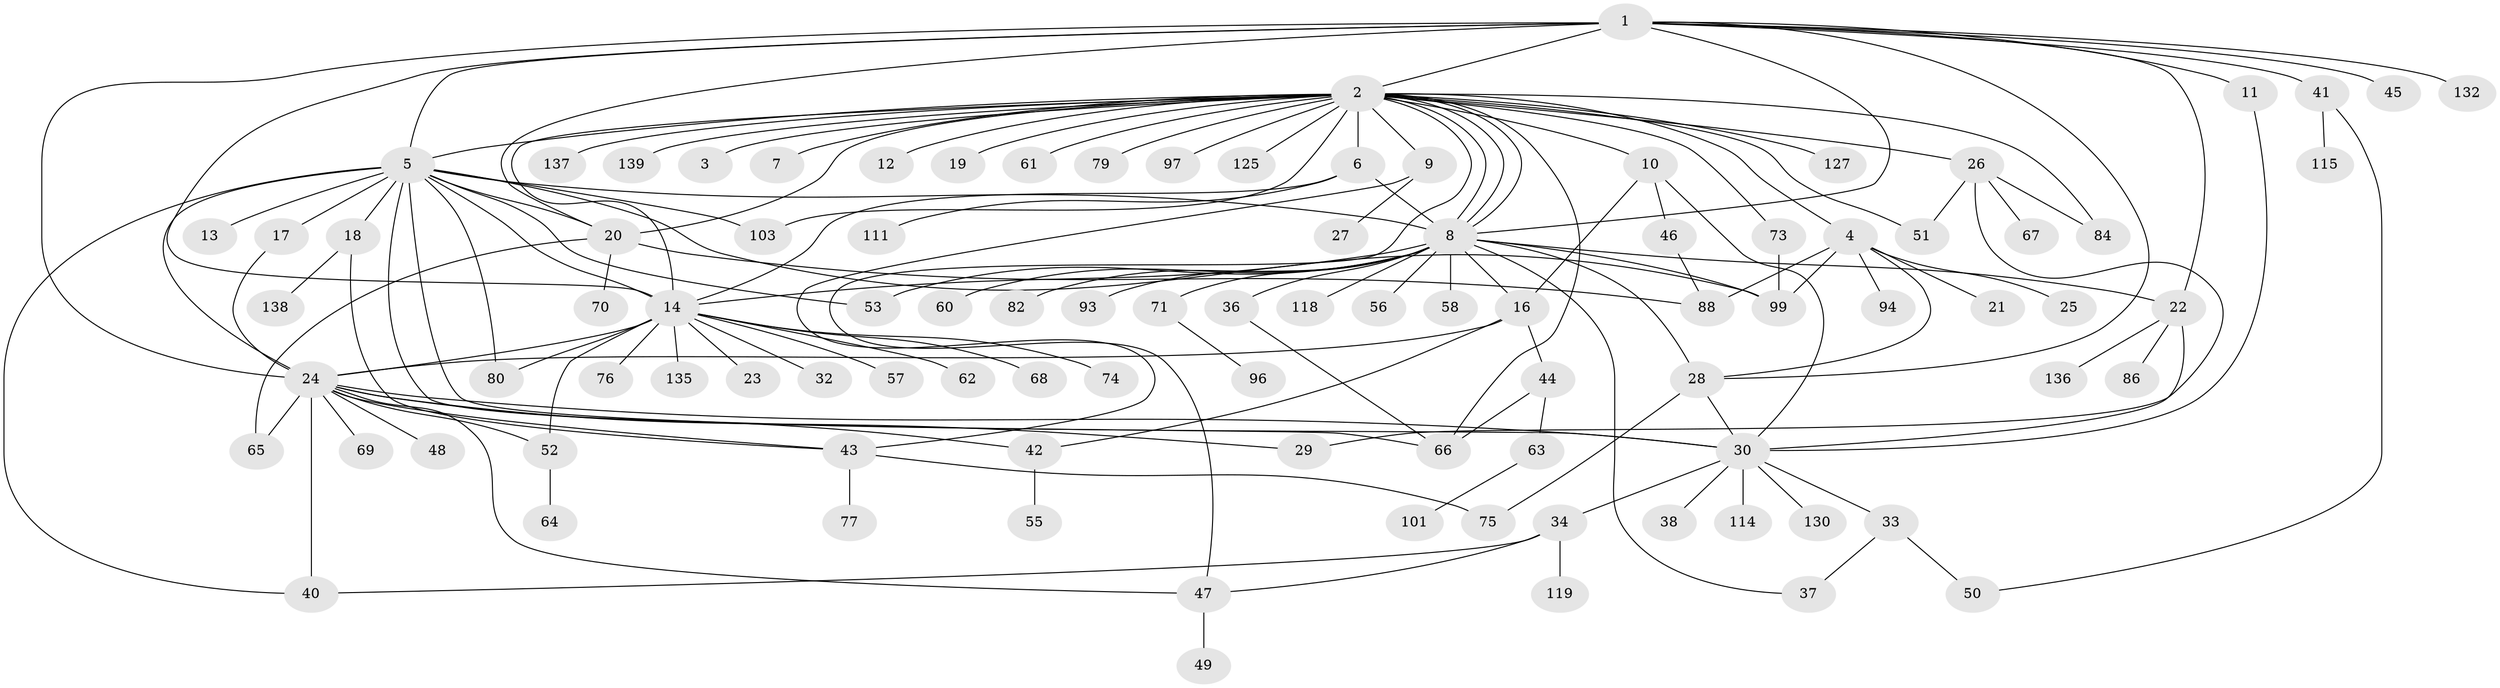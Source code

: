 // original degree distribution, {14: 0.007194244604316547, 33: 0.007194244604316547, 1: 0.4676258992805755, 7: 0.014388489208633094, 16: 0.007194244604316547, 4: 0.05755395683453238, 27: 0.007194244604316547, 3: 0.1510791366906475, 2: 0.20863309352517986, 20: 0.007194244604316547, 5: 0.02877697841726619, 6: 0.02158273381294964, 11: 0.007194244604316547, 21: 0.007194244604316547}
// Generated by graph-tools (version 1.1) at 2025/18/03/04/25 18:18:28]
// undirected, 97 vertices, 147 edges
graph export_dot {
graph [start="1"]
  node [color=gray90,style=filled];
  1;
  2 [super="+72+15+87+89"];
  3;
  4;
  5;
  6;
  7;
  8;
  9;
  10;
  11;
  12;
  13;
  14;
  16;
  17;
  18;
  19;
  20 [super="+105+131+113+39"];
  21;
  22;
  23;
  24 [super="+35"];
  25;
  26;
  27;
  28;
  29;
  30 [super="+31"];
  32;
  33;
  34 [super="+83+81"];
  36 [super="+78+122"];
  37 [super="+106+90"];
  38;
  40 [super="+95+108"];
  41;
  42;
  43 [super="+121"];
  44;
  45 [super="+92"];
  46;
  47;
  48;
  49;
  50;
  51 [super="+109"];
  52 [super="+100"];
  53;
  55;
  56;
  57 [super="+124"];
  58;
  60;
  61;
  62;
  63;
  64;
  65;
  66;
  67;
  68;
  69;
  70;
  71;
  73;
  74;
  75 [super="+104"];
  76;
  77;
  79;
  80 [super="+120"];
  82;
  84 [super="+98"];
  86;
  88 [super="+91"];
  93;
  94;
  96;
  97 [super="+117"];
  99 [super="+112"];
  101;
  103;
  111 [super="+128"];
  114;
  115;
  118;
  119;
  125;
  127;
  130;
  132;
  135;
  136;
  137;
  138;
  139;
  1 -- 2;
  1 -- 5;
  1 -- 8;
  1 -- 11;
  1 -- 14;
  1 -- 22;
  1 -- 24 [weight=3];
  1 -- 28;
  1 -- 41;
  1 -- 45;
  1 -- 132;
  1 -- 20;
  2 -- 3;
  2 -- 4;
  2 -- 5;
  2 -- 6;
  2 -- 7;
  2 -- 8 [weight=3];
  2 -- 8;
  2 -- 8;
  2 -- 9;
  2 -- 10;
  2 -- 12;
  2 -- 14 [weight=2];
  2 -- 19;
  2 -- 20 [weight=3];
  2 -- 26;
  2 -- 47;
  2 -- 51 [weight=2];
  2 -- 61;
  2 -- 66;
  2 -- 73;
  2 -- 79;
  2 -- 84;
  2 -- 103;
  2 -- 127;
  2 -- 137;
  2 -- 139;
  2 -- 97;
  2 -- 125;
  4 -- 21;
  4 -- 25;
  4 -- 28;
  4 -- 88;
  4 -- 94;
  4 -- 99;
  5 -- 8;
  5 -- 13;
  5 -- 14;
  5 -- 17;
  5 -- 18;
  5 -- 53;
  5 -- 66;
  5 -- 80;
  5 -- 103;
  5 -- 99;
  5 -- 40;
  5 -- 20;
  5 -- 24;
  5 -- 30;
  6 -- 8;
  6 -- 14;
  6 -- 111;
  8 -- 14;
  8 -- 16;
  8 -- 22;
  8 -- 28;
  8 -- 36 [weight=2];
  8 -- 53;
  8 -- 56;
  8 -- 58;
  8 -- 60;
  8 -- 71;
  8 -- 82;
  8 -- 93;
  8 -- 99;
  8 -- 118;
  8 -- 37;
  9 -- 27;
  9 -- 43;
  10 -- 16;
  10 -- 46;
  10 -- 30;
  11 -- 30;
  14 -- 23;
  14 -- 32;
  14 -- 52;
  14 -- 57;
  14 -- 62;
  14 -- 68;
  14 -- 74;
  14 -- 76;
  14 -- 80;
  14 -- 135;
  14 -- 24 [weight=3];
  16 -- 42;
  16 -- 44;
  16 -- 24;
  17 -- 24;
  18 -- 43;
  18 -- 138;
  20 -- 65;
  20 -- 88;
  20 -- 70;
  22 -- 86;
  22 -- 136;
  22 -- 30;
  24 -- 65;
  24 -- 69;
  24 -- 40;
  24 -- 42;
  24 -- 43;
  24 -- 47;
  24 -- 48;
  24 -- 52;
  24 -- 29;
  24 -- 30;
  26 -- 29;
  26 -- 51;
  26 -- 67;
  26 -- 84;
  28 -- 75 [weight=2];
  28 -- 30;
  30 -- 114;
  30 -- 130;
  30 -- 33;
  30 -- 34;
  30 -- 38;
  33 -- 37;
  33 -- 50;
  34 -- 40;
  34 -- 119;
  34 -- 47;
  36 -- 66;
  41 -- 50;
  41 -- 115;
  42 -- 55;
  43 -- 75;
  43 -- 77;
  44 -- 63;
  44 -- 66;
  46 -- 88;
  47 -- 49;
  52 -- 64;
  63 -- 101;
  71 -- 96;
  73 -- 99;
}
